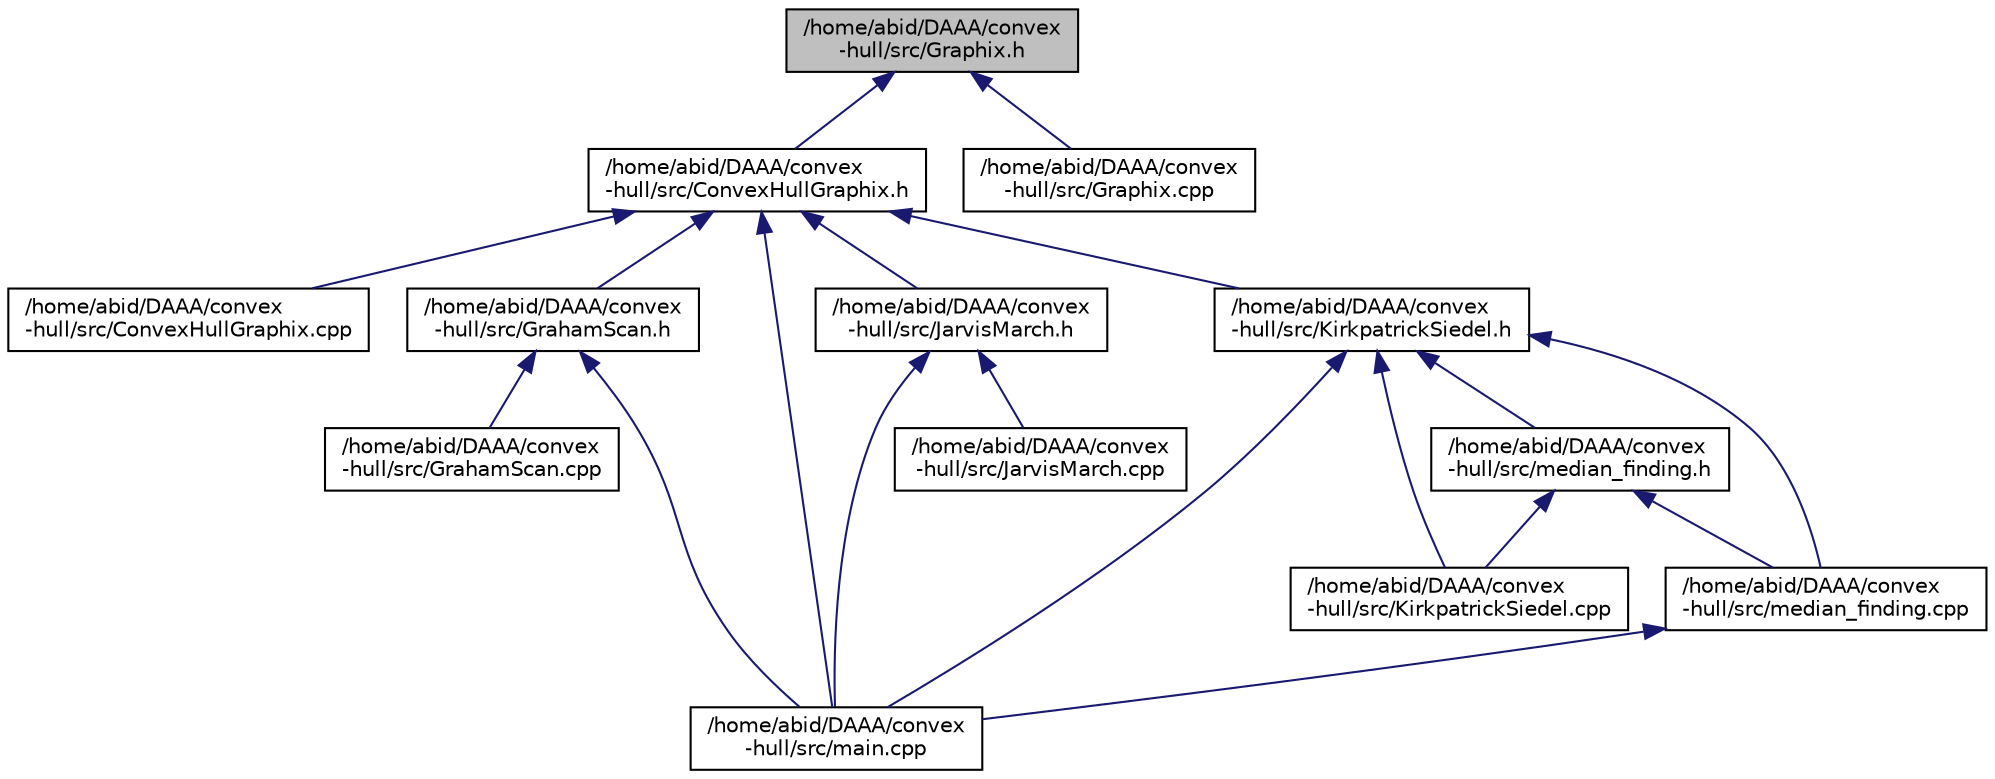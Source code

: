 digraph "/home/abid/DAAA/convex-hull/src/Graphix.h"
{
 // LATEX_PDF_SIZE
  edge [fontname="Helvetica",fontsize="10",labelfontname="Helvetica",labelfontsize="10"];
  node [fontname="Helvetica",fontsize="10",shape=record];
  Node8 [label="/home/abid/DAAA/convex\l-hull/src/Graphix.h",height=0.2,width=0.4,color="black", fillcolor="grey75", style="filled", fontcolor="black",tooltip=" "];
  Node8 -> Node9 [dir="back",color="midnightblue",fontsize="10",style="solid"];
  Node9 [label="/home/abid/DAAA/convex\l-hull/src/ConvexHullGraphix.h",height=0.2,width=0.4,color="black", fillcolor="white", style="filled",URL="$_convex_hull_graphix_8h.html",tooltip=" "];
  Node9 -> Node10 [dir="back",color="midnightblue",fontsize="10",style="solid"];
  Node10 [label="/home/abid/DAAA/convex\l-hull/src/ConvexHullGraphix.cpp",height=0.2,width=0.4,color="black", fillcolor="white", style="filled",URL="$_convex_hull_graphix_8cpp.html",tooltip=" "];
  Node9 -> Node11 [dir="back",color="midnightblue",fontsize="10",style="solid"];
  Node11 [label="/home/abid/DAAA/convex\l-hull/src/GrahamScan.h",height=0.2,width=0.4,color="black", fillcolor="white", style="filled",URL="$_graham_scan_8h.html",tooltip=" "];
  Node11 -> Node12 [dir="back",color="midnightblue",fontsize="10",style="solid"];
  Node12 [label="/home/abid/DAAA/convex\l-hull/src/GrahamScan.cpp",height=0.2,width=0.4,color="black", fillcolor="white", style="filled",URL="$_graham_scan_8cpp.html",tooltip=" "];
  Node11 -> Node13 [dir="back",color="midnightblue",fontsize="10",style="solid"];
  Node13 [label="/home/abid/DAAA/convex\l-hull/src/main.cpp",height=0.2,width=0.4,color="black", fillcolor="white", style="filled",URL="$main_8cpp.html",tooltip="Design and Analysis of Algorithms."];
  Node9 -> Node14 [dir="back",color="midnightblue",fontsize="10",style="solid"];
  Node14 [label="/home/abid/DAAA/convex\l-hull/src/JarvisMarch.h",height=0.2,width=0.4,color="black", fillcolor="white", style="filled",URL="$_jarvis_march_8h.html",tooltip=" "];
  Node14 -> Node15 [dir="back",color="midnightblue",fontsize="10",style="solid"];
  Node15 [label="/home/abid/DAAA/convex\l-hull/src/JarvisMarch.cpp",height=0.2,width=0.4,color="black", fillcolor="white", style="filled",URL="$_jarvis_march_8cpp.html",tooltip=" "];
  Node14 -> Node13 [dir="back",color="midnightblue",fontsize="10",style="solid"];
  Node9 -> Node16 [dir="back",color="midnightblue",fontsize="10",style="solid"];
  Node16 [label="/home/abid/DAAA/convex\l-hull/src/KirkpatrickSiedel.h",height=0.2,width=0.4,color="black", fillcolor="white", style="filled",URL="$_kirkpatrick_siedel_8h.html",tooltip=" "];
  Node16 -> Node17 [dir="back",color="midnightblue",fontsize="10",style="solid"];
  Node17 [label="/home/abid/DAAA/convex\l-hull/src/KirkpatrickSiedel.cpp",height=0.2,width=0.4,color="black", fillcolor="white", style="filled",URL="$_kirkpatrick_siedel_8cpp.html",tooltip=" "];
  Node16 -> Node18 [dir="back",color="midnightblue",fontsize="10",style="solid"];
  Node18 [label="/home/abid/DAAA/convex\l-hull/src/median_finding.h",height=0.2,width=0.4,color="black", fillcolor="white", style="filled",URL="$median__finding_8h.html",tooltip=" "];
  Node18 -> Node17 [dir="back",color="midnightblue",fontsize="10",style="solid"];
  Node18 -> Node19 [dir="back",color="midnightblue",fontsize="10",style="solid"];
  Node19 [label="/home/abid/DAAA/convex\l-hull/src/median_finding.cpp",height=0.2,width=0.4,color="black", fillcolor="white", style="filled",URL="$median__finding_8cpp.html",tooltip=" "];
  Node19 -> Node13 [dir="back",color="midnightblue",fontsize="10",style="solid"];
  Node16 -> Node13 [dir="back",color="midnightblue",fontsize="10",style="solid"];
  Node16 -> Node19 [dir="back",color="midnightblue",fontsize="10",style="solid"];
  Node9 -> Node13 [dir="back",color="midnightblue",fontsize="10",style="solid"];
  Node8 -> Node20 [dir="back",color="midnightblue",fontsize="10",style="solid"];
  Node20 [label="/home/abid/DAAA/convex\l-hull/src/Graphix.cpp",height=0.2,width=0.4,color="black", fillcolor="white", style="filled",URL="$_graphix_8cpp.html",tooltip=" "];
}

